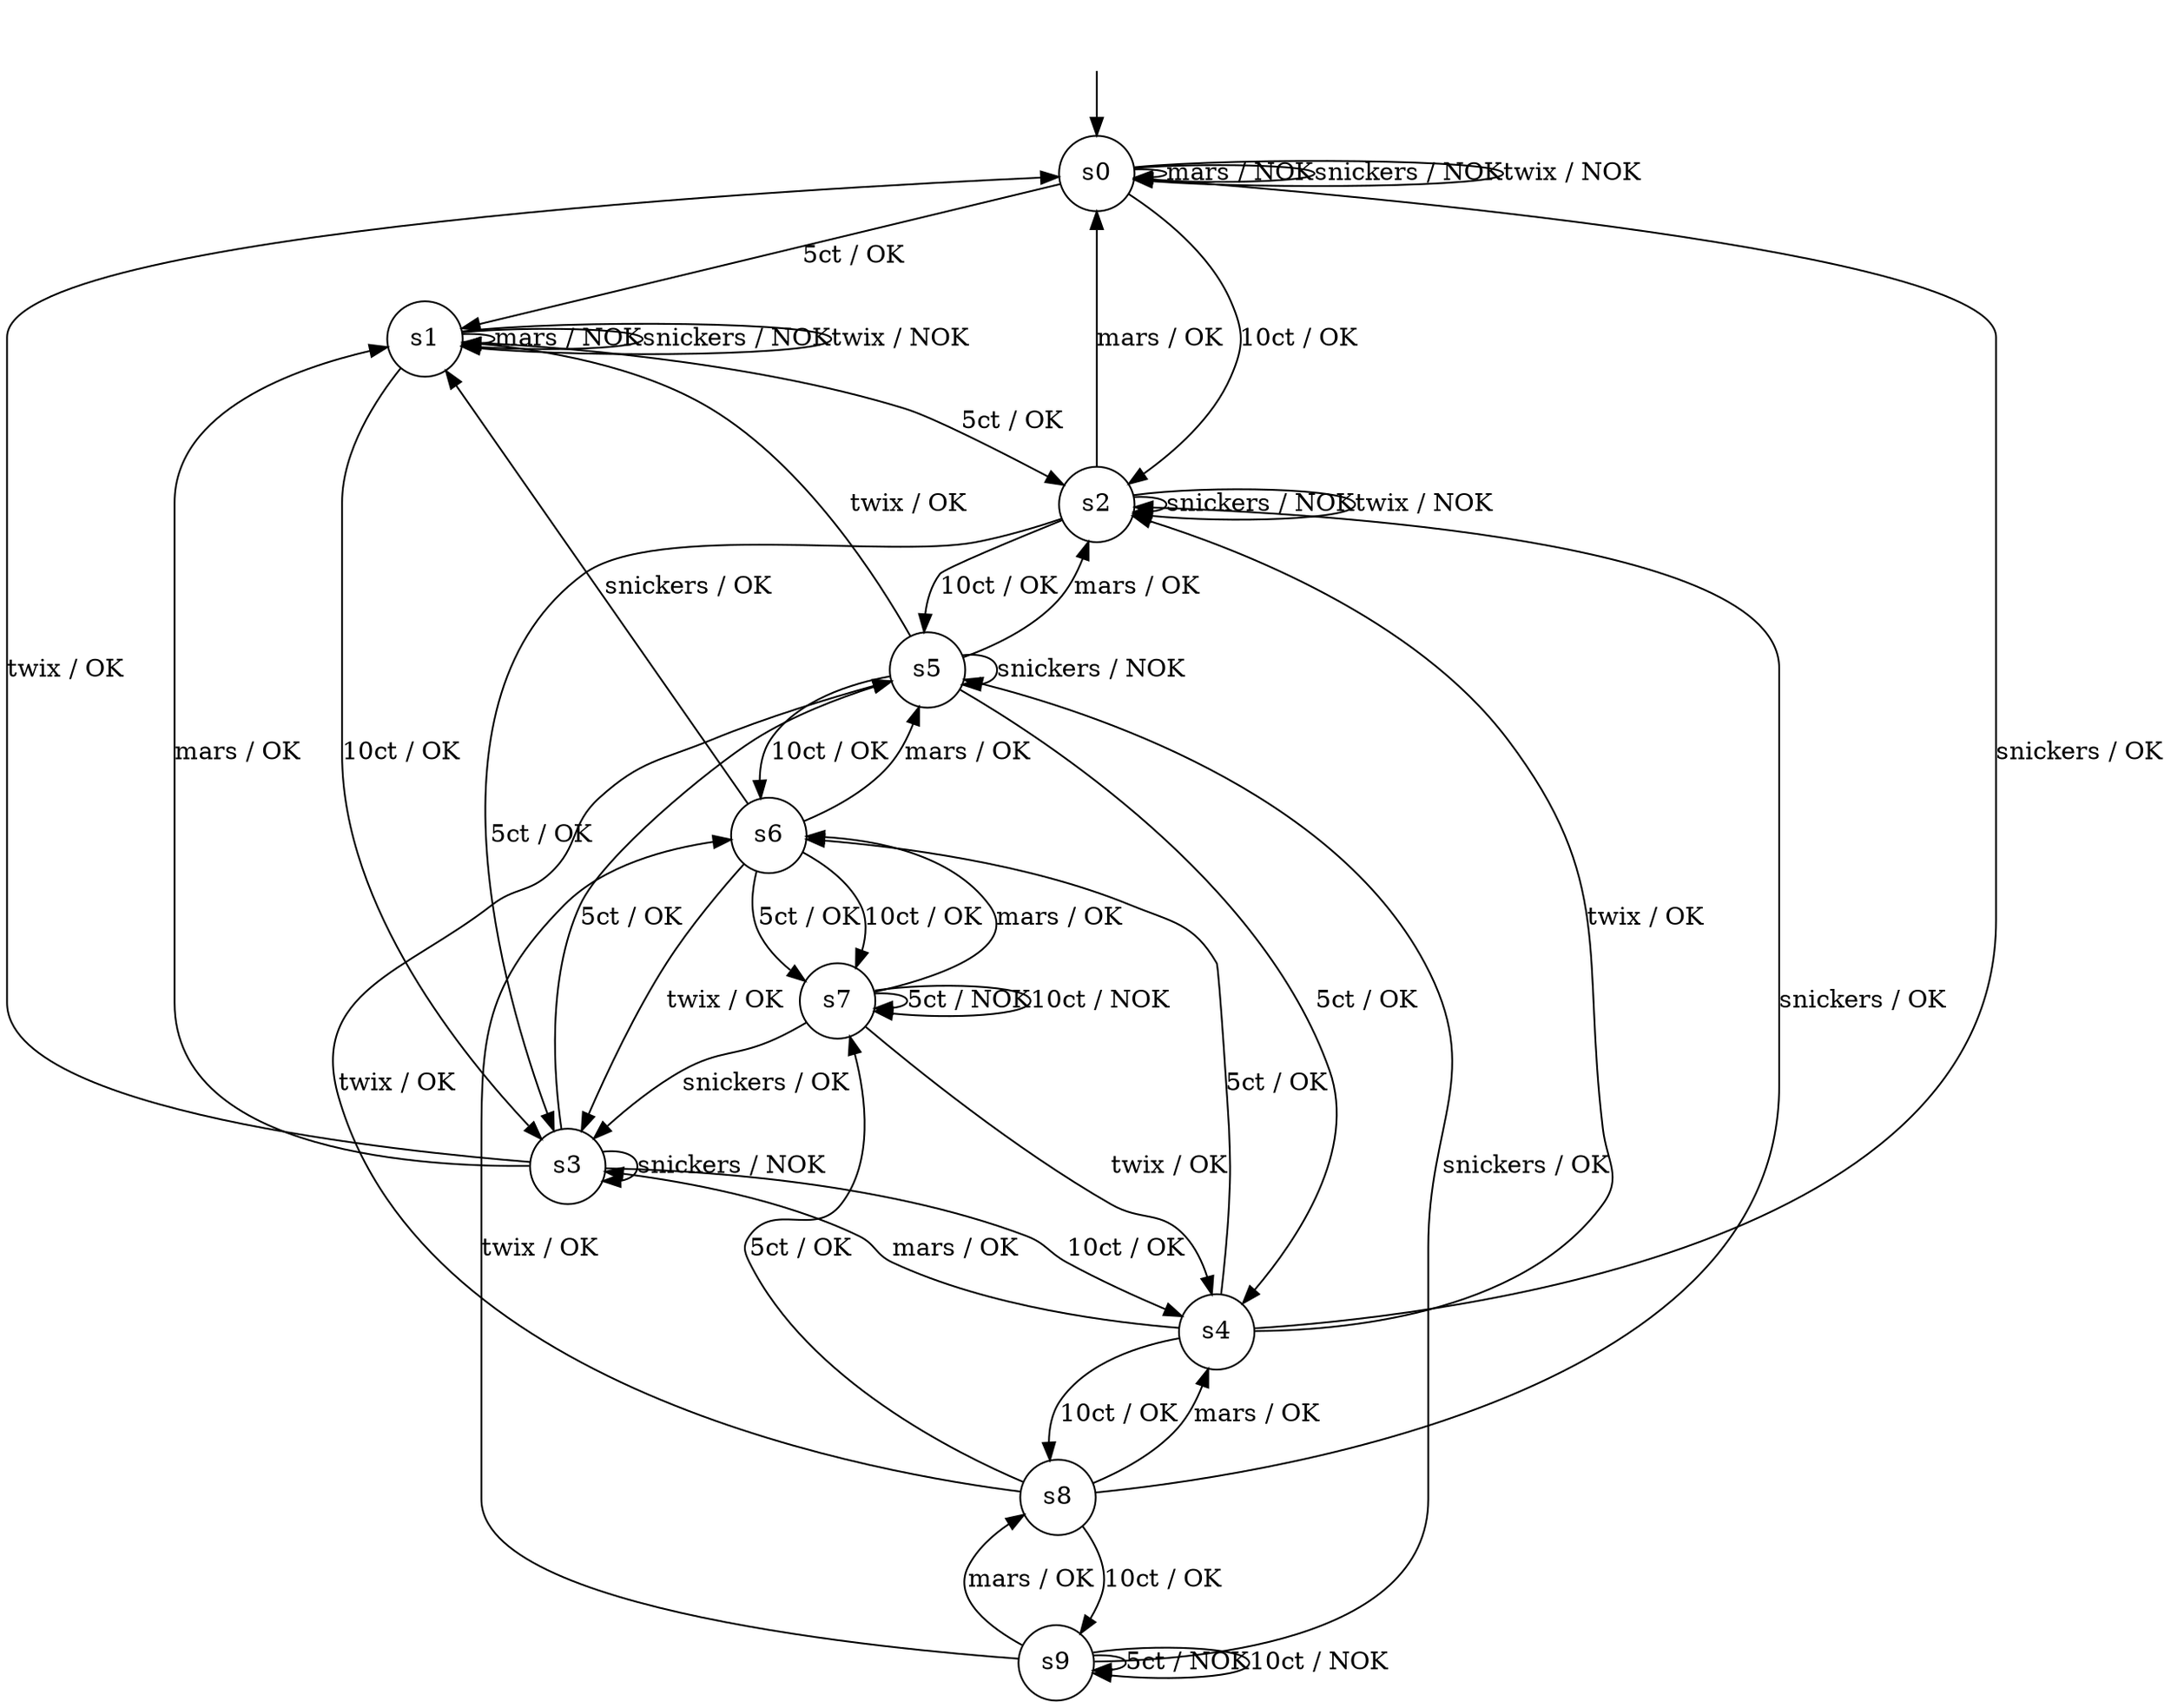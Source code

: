 digraph g {
__start0 [label="" shape="none"];

	s0 [shape="circle" label="s0"];
	s1 [shape="circle" label="s1"];
	s2 [shape="circle" label="s2"];
	s3 [shape="circle" label="s3"];
	s4 [shape="circle" label="s4"];
	s5 [shape="circle" label="s5"];
	s6 [shape="circle" label="s6"];
	s7 [shape="circle" label="s7"];
	s8 [shape="circle" label="s8"];
	s9 [shape="circle" label="s9"];
	s0 -> s1 [label="5ct / OK"];
	s0 -> s2 [label="10ct / OK"];
	s0 -> s0 [label="mars / NOK"];
	s0 -> s0 [label="snickers / NOK"];
	s0 -> s0 [label="twix / NOK"];
	s1 -> s2 [label="5ct / OK"];
	s1 -> s3 [label="10ct / OK"];
	s1 -> s1 [label="mars / NOK"];
	s1 -> s1 [label="snickers / NOK"];
	s1 -> s1 [label="twix / NOK"];
	s2 -> s3 [label="5ct / OK"];
	s2 -> s5 [label="10ct / OK"];
	s2 -> s0 [label="mars / OK"];
	s2 -> s2 [label="snickers / NOK"];
	s2 -> s2 [label="twix / NOK"];
	s3 -> s5 [label="5ct / OK"];
	s3 -> s4 [label="10ct / OK"];
	s3 -> s1 [label="mars / OK"];
	s3 -> s3 [label="snickers / NOK"];
	s3 -> s0 [label="twix / OK"];
	s4 -> s6 [label="5ct / OK"];
	s4 -> s8 [label="10ct / OK"];
	s4 -> s3 [label="mars / OK"];
	s4 -> s0 [label="snickers / OK"];
	s4 -> s2 [label="twix / OK"];
	s5 -> s4 [label="5ct / OK"];
	s5 -> s6 [label="10ct / OK"];
	s5 -> s2 [label="mars / OK"];
	s5 -> s5 [label="snickers / NOK"];
	s5 -> s1 [label="twix / OK"];
	s6 -> s7 [label="5ct / OK"];
	s6 -> s7 [label="10ct / OK"];
	s6 -> s5 [label="mars / OK"];
	s6 -> s1 [label="snickers / OK"];
	s6 -> s3 [label="twix / OK"];
	s7 -> s7 [label="5ct / NOK"];
	s7 -> s7 [label="10ct / NOK"];
	s7 -> s6 [label="mars / OK"];
	s7 -> s3 [label="snickers / OK"];
	s7 -> s4 [label="twix / OK"];
	s8 -> s7 [label="5ct / OK"];
	s8 -> s9 [label="10ct / OK"];
	s8 -> s4 [label="mars / OK"];
	s8 -> s2 [label="snickers / OK"];
	s8 -> s5 [label="twix / OK"];
	s9 -> s9 [label="5ct / NOK"];
	s9 -> s9 [label="10ct / NOK"];
	s9 -> s8 [label="mars / OK"];
	s9 -> s5 [label="snickers / OK"];
	s9 -> s6 [label="twix / OK"];

__start0 -> s0;
}
